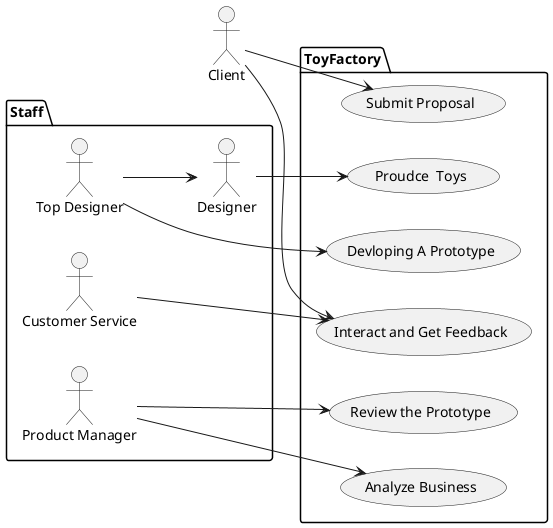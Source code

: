 @startuml
left to right direction

actor Client as cl

package Staff {
  actor "Product Manager" as m
  actor Designer as d
  actor "Top Designer" as topd
  actor "Customer Service" as cs
}
package ToyFactory {
  usecase "Submit Proposal" as u_sp

  usecase "Devloping A Prototype" as u_dp

  usecase "Review the Prototype" as u_rp

  usecase "Proudce  Toys" as u_pt

  usecase "Interact and Get Feedback" as u_gf

  usecase "Analyze Business" as u_ab
  
}
topd --> d
cl --> u_sp
topd --> u_dp
m --> u_rp
d --> u_pt

cl --> u_gf
cs --> u_gf

m --> u_ab
@enduml
